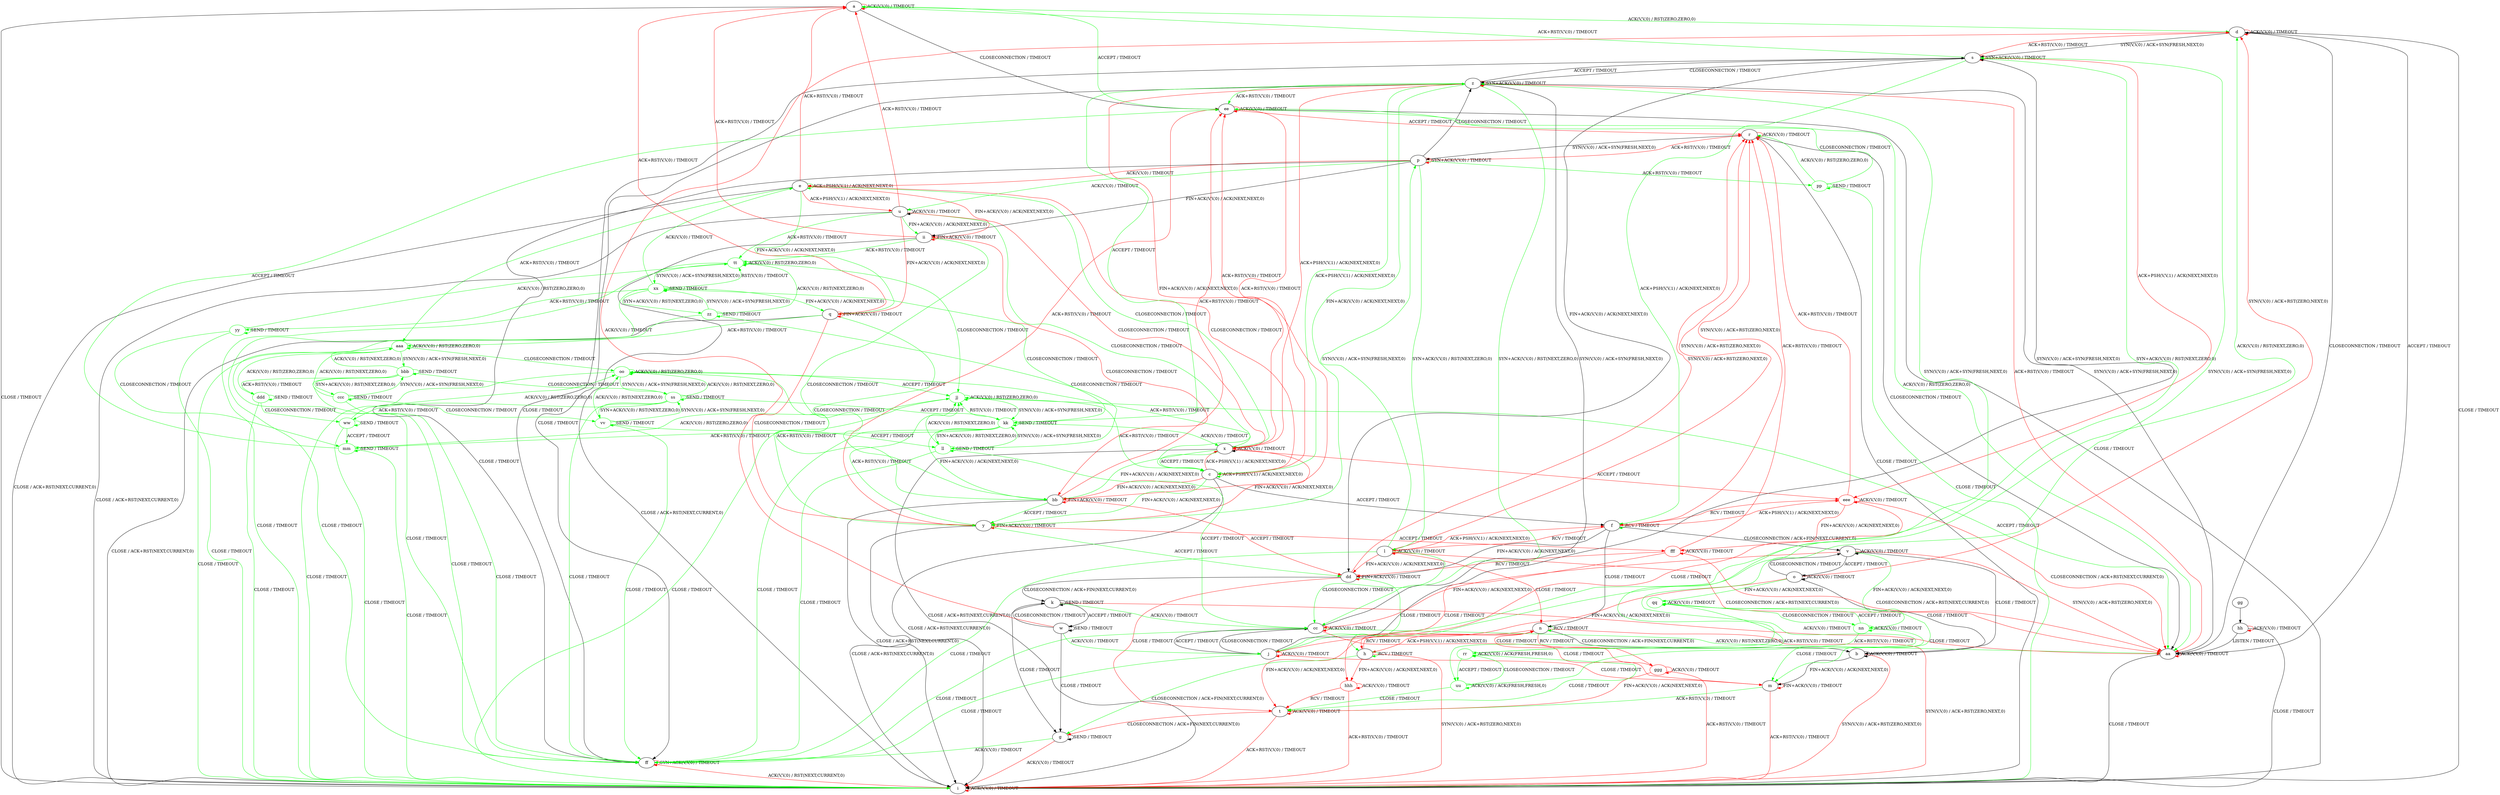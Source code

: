 digraph "" {
	graph ["Incoming time"=8.411594152450562,
		"Outgoing time"=11.60559606552124,
		Output="{'States': 60, 'Transitions': 945, 'Filename': '../results/tcp/TCP_Windows8_Server-TCP_FreeBSD_Server-msat-1.dot'}",
		Reference="{'States': 39, 'Transitions': 495, 'Filename': '../subjects/tcp/TCP_Windows8_Server.dot'}",
		Solver=msat,
		Updated="{'States': 56, 'Transitions': 716, 'Filename': '../subjects/tcp/TCP_FreeBSD_Server.dot'}",
		"f-measure"=0.4393063583815029,
		precision=0.3715083798882682,
		recall=0.5373737373737374
	];
	a -> a [key=0,
	color=red,
	label="ACK(V,V,0) / TIMEOUT"];
a -> d [key=0,
color=green,
label="ACK(V,V,0) / RST(ZERO,ZERO,0)"];
a -> i [key=0,
label="CLOSE / TIMEOUT"];
a -> ee [key=0,
label="CLOSECONNECTION / TIMEOUT"];
b -> b [key=0,
label="ACK(V,V,0) / TIMEOUT"];
b -> i [key=0,
color=red,
label="SYN(V,V,0) / ACK+RST(ZERO,NEXT,0)"];
b -> m [key=0,
label="FIN+ACK(V,V,0) / ACK(NEXT,NEXT,0)"];
c -> c [key=0,
color=green,
label="ACK+PSH(V,V,1) / ACK(NEXT,NEXT,0)"];
c -> f [key=0,
label="ACCEPT / TIMEOUT"];
c -> i [key=0,
label="CLOSE / ACK+RST(NEXT,CURRENT,0)"];
c -> x [key=0,
color=red,
label="ACK+PSH(V,V,1) / ACK(NEXT,NEXT,0)"];
c -> y [key=0,
color=green,
label="FIN+ACK(V,V,0) / ACK(NEXT,NEXT,0)"];
c -> bb [key=0,
color=red,
label="FIN+ACK(V,V,0) / ACK(NEXT,NEXT,0)"];
c -> ee [key=0,
color=red,
label="ACK+RST(V,V,0) / TIMEOUT"];
jj [color=green];
c -> jj [key=0,
color=green,
label="ACK+RST(V,V,0) / TIMEOUT"];
d -> d [key=0,
color=red,
label="ACK(V,V,0) / TIMEOUT"];
d -> i [key=0,
label="CLOSE / TIMEOUT"];
d -> s [key=0,
label="SYN(V,V,0) / ACK+SYN(FRESH,NEXT,0)"];
d -> aa [key=0,
label="CLOSECONNECTION / TIMEOUT"];
e -> a [key=0,
color=red,
label="ACK+RST(V,V,0) / TIMEOUT"];
e -> c [key=0,
color=red,
label="CLOSECONNECTION / TIMEOUT"];
e -> e [key=0,
color=green,
label="ACK+PSH(V,V,1) / ACK(NEXT,NEXT,0)"];
e -> i [key=0,
label="CLOSE / ACK+RST(NEXT,CURRENT,0)"];
e -> q [key=0,
color=green,
label="FIN+ACK(V,V,0) / ACK(NEXT,NEXT,0)"];
e -> u [key=0,
color=red,
label="ACK+PSH(V,V,1) / ACK(NEXT,NEXT,0)"];
e -> x [key=0,
color=green,
label="CLOSECONNECTION / TIMEOUT"];
e -> ii [key=0,
color=red,
label="FIN+ACK(V,V,0) / ACK(NEXT,NEXT,0)"];
aaa [color=green];
e -> aaa [key=0,
color=green,
label="ACK+RST(V,V,0) / TIMEOUT"];
f -> f [key=0,
color=green,
label="RCV / TIMEOUT"];
f -> l [key=0,
color=red,
label="RCV / TIMEOUT"];
f -> n [key=0,
label="CLOSE / TIMEOUT"];
f -> r [key=0,
color=red,
label="SYN(V,V,0) / ACK+RST(ZERO,NEXT,0)"];
f -> v [key=0,
label="CLOSECONNECTION / ACK+FIN(NEXT,CURRENT,0)"];
f -> dd [key=0,
label="FIN+ACK(V,V,0) / ACK(NEXT,NEXT,0)"];
eee [color=red];
f -> eee [key=0,
color=red,
label="ACK+PSH(V,V,1) / ACK(NEXT,NEXT,0)"];
g -> g [key=0,
label="SEND / TIMEOUT"];
g -> i [key=0,
color=red,
label="ACK(V,V,0) / TIMEOUT"];
g -> ff [key=0,
color=green,
label="ACK(V,V,0) / TIMEOUT"];
h -> g [key=0,
color=green,
label="CLOSECONNECTION / ACK+FIN(NEXT,CURRENT,0)"];
h -> h [key=0,
color=green,
label="RCV / TIMEOUT"];
h -> i [key=0,
color=red,
label="SYN(V,V,0) / ACK+RST(ZERO,NEXT,0)"];
h -> n [key=0,
color=red,
label="RCV / TIMEOUT"];
hhh [color=red];
h -> hhh [key=0,
color=red,
label="FIN+ACK(V,V,0) / ACK(NEXT,NEXT,0)"];
i -> i [key=0,
color=red,
label="ACK(V,V,0) / TIMEOUT"];
j -> d [key=0,
color=green,
label="ACK(V,V,0) / RST(NEXT,ZERO,0)"];
j -> j [key=0,
color=red,
label="ACK(V,V,0) / TIMEOUT"];
j -> m [key=0,
color=red,
label="CLOSE / TIMEOUT"];
j -> s [key=0,
label="SYN(V,V,0) / ACK+SYN(FRESH,NEXT,0)"];
j -> cc [key=0,
label="CLOSECONNECTION / TIMEOUT"];
j -> ff [key=0,
color=green,
label="CLOSE / TIMEOUT"];
k -> g [key=0,
label="CLOSE / TIMEOUT"];
k -> k [key=0,
label="SEND / TIMEOUT"];
k -> w [key=0,
label="ACCEPT / TIMEOUT"];
k -> aa [key=0,
color=red,
label="ACK(V,V,0) / TIMEOUT"];
k -> cc [key=0,
color=green,
label="ACK(V,V,0) / TIMEOUT"];
l -> f [key=0,
color=red,
label="ACK+PSH(V,V,1) / ACK(NEXT,NEXT,0)"];
l -> l [key=0,
color=red,
label="ACK(V,V,0) / TIMEOUT"];
l -> n [key=0,
color=red,
label="CLOSE / TIMEOUT"];
l -> p [key=0,
color=green,
label="SYN(V,V,0) / ACK+SYN(FRESH,NEXT,0)"];
l -> r [key=0,
color=red,
label="SYN(V,V,0) / ACK+RST(ZERO,NEXT,0)"];
l -> aa [key=0,
color=red,
label="CLOSECONNECTION / ACK+RST(NEXT,CURRENT,0)"];
l -> cc [key=0,
color=green,
label="CLOSECONNECTION / TIMEOUT"];
l -> dd [key=0,
color=red,
label="FIN+ACK(V,V,0) / ACK(NEXT,NEXT,0)"];
l -> ff [key=0,
color=green,
label="CLOSE / TIMEOUT"];
m -> i [key=0,
color=red,
label="ACK+RST(V,V,0) / TIMEOUT"];
m -> m [key=0,
color=red,
label="FIN+ACK(V,V,0) / TIMEOUT"];
m -> t [key=0,
color=green,
label="ACK+RST(V,V,0) / TIMEOUT"];
n -> b [key=0,
label="CLOSECONNECTION / ACK+FIN(NEXT,CURRENT,0)"];
n -> h [key=0,
color=red,
label="ACK+PSH(V,V,1) / ACK(NEXT,NEXT,0)"];
n -> i [key=0,
color=red,
label="SYN(V,V,0) / ACK+RST(ZERO,NEXT,0)"];
n -> n [key=0,
color=green,
label="RCV / TIMEOUT"];
n -> t [key=0,
color=red,
label="FIN+ACK(V,V,0) / ACK(NEXT,NEXT,0)"];
ggg [color=red];
n -> ggg [key=0,
color=red,
label="RCV / TIMEOUT"];
o -> b [key=0,
label="CLOSE / TIMEOUT"];
o -> d [key=0,
color=red,
label="SYN(V,V,0) / ACK+RST(ZERO,NEXT,0)"];
o -> j [key=0,
color=red,
label="FIN+ACK(V,V,0) / ACK(NEXT,NEXT,0)"];
o -> o [key=0,
label="ACK(V,V,0) / TIMEOUT"];
o -> v [key=0,
label="CLOSECONNECTION / TIMEOUT"];
qq [color=green];
o -> qq [key=0,
color=green,
label="FIN+ACK(V,V,0) / ACK(NEXT,NEXT,0)"];
p -> e [key=0,
color=red,
label="ACK(V,V,0) / TIMEOUT"];
p -> l [key=0,
color=green,
label="SYN+ACK(V,V,0) / RST(NEXT,ZERO,0)"];
p -> p [key=0,
color=red,
label="SYN+ACK(V,V,0) / TIMEOUT"];
p -> r [key=0,
color=red,
label="ACK+RST(V,V,0) / TIMEOUT"];
p -> u [key=0,
color=green,
label="ACK(V,V,0) / TIMEOUT"];
p -> z [key=0,
label="CLOSECONNECTION / TIMEOUT"];
p -> ff [key=0,
label="CLOSE / TIMEOUT"];
p -> ii [key=0,
label="FIN+ACK(V,V,0) / ACK(NEXT,NEXT,0)"];
pp [color=green];
p -> pp [key=0,
color=green,
label="ACK+RST(V,V,0) / TIMEOUT"];
q -> a [key=0,
color=red,
label="ACK+RST(V,V,0) / TIMEOUT"];
q -> i [key=0,
label="CLOSE / ACK+RST(NEXT,CURRENT,0)"];
q -> q [key=0,
color=red,
label="FIN+ACK(V,V,0) / TIMEOUT"];
q -> y [key=0,
color=red,
label="CLOSECONNECTION / TIMEOUT"];
q -> bb [key=0,
color=green,
label="CLOSECONNECTION / TIMEOUT"];
q -> aaa [key=0,
color=green,
label="ACK+RST(V,V,0) / TIMEOUT"];
r -> i [key=0,
label="CLOSE / TIMEOUT"];
r -> p [key=0,
label="SYN(V,V,0) / ACK+SYN(FRESH,NEXT,0)"];
r -> r [key=0,
color=red,
label="ACK(V,V,0) / TIMEOUT"];
r -> aa [key=0,
label="CLOSECONNECTION / TIMEOUT"];
s -> a [key=0,
color=green,
label="ACK+RST(V,V,0) / TIMEOUT"];
s -> d [key=0,
color=red,
label="ACK+RST(V,V,0) / TIMEOUT"];
s -> f [key=0,
color=green,
label="ACK+PSH(V,V,1) / ACK(NEXT,NEXT,0)"];
s -> j [key=0,
color=green,
label="SYN+ACK(V,V,0) / RST(NEXT,ZERO,0)"];
s -> s [key=0,
color=red,
label="SYN+ACK(V,V,0) / TIMEOUT"];
s -> z [key=0,
label="CLOSECONNECTION / TIMEOUT"];
s -> dd [key=0,
label="FIN+ACK(V,V,0) / ACK(NEXT,NEXT,0)"];
s -> ff [key=0,
label="CLOSE / TIMEOUT"];
s -> eee [key=0,
color=red,
label="ACK+PSH(V,V,1) / ACK(NEXT,NEXT,0)"];
t -> g [key=0,
color=red,
label="CLOSECONNECTION / ACK+FIN(NEXT,CURRENT,0)"];
t -> i [key=0,
color=red,
label="ACK+RST(V,V,0) / TIMEOUT"];
t -> t [key=0,
color=red,
label="ACK(V,V,0) / TIMEOUT"];
u -> a [key=0,
color=red,
label="ACK+RST(V,V,0) / TIMEOUT"];
u -> c [key=0,
color=green,
label="CLOSECONNECTION / TIMEOUT"];
u -> i [key=0,
label="CLOSE / ACK+RST(NEXT,CURRENT,0)"];
u -> q [key=0,
color=red,
label="FIN+ACK(V,V,0) / ACK(NEXT,NEXT,0)"];
u -> u [key=0,
label="ACK(V,V,0) / TIMEOUT"];
u -> x [key=0,
color=red,
label="CLOSECONNECTION / TIMEOUT"];
u -> ii [key=0,
color=green,
label="FIN+ACK(V,V,0) / ACK(NEXT,NEXT,0)"];
tt [color=green];
u -> tt [key=0,
color=green,
label="ACK+RST(V,V,0) / TIMEOUT"];
v -> b [key=0,
label="CLOSE / TIMEOUT"];
v -> o [key=0,
label="ACCEPT / TIMEOUT"];
v -> v [key=0,
label="ACK(V,V,0) / TIMEOUT"];
v -> aa [key=0,
color=red,
label="SYN(V,V,0) / ACK+RST(ZERO,NEXT,0)"];
v -> cc [key=0,
color=red,
label="FIN+ACK(V,V,0) / ACK(NEXT,NEXT,0)"];
nn [color=green];
v -> nn [key=0,
color=green,
label="FIN+ACK(V,V,0) / ACK(NEXT,NEXT,0)"];
w -> d [key=0,
color=red,
label="ACK(V,V,0) / TIMEOUT"];
w -> g [key=0,
label="CLOSE / TIMEOUT"];
w -> j [key=0,
color=green,
label="ACK(V,V,0) / TIMEOUT"];
w -> k [key=0,
label="CLOSECONNECTION / TIMEOUT"];
w -> w [key=0,
label="SEND / TIMEOUT"];
x -> c [key=0,
color=green,
label="ACCEPT / TIMEOUT"];
x -> i [key=0,
label="CLOSE / ACK+RST(NEXT,CURRENT,0)"];
x -> x [key=0,
label="ACK(V,V,0) / TIMEOUT"];
x -> y [key=0,
color=red,
label="FIN+ACK(V,V,0) / ACK(NEXT,NEXT,0)"];
x -> bb [key=0,
color=green,
label="FIN+ACK(V,V,0) / ACK(NEXT,NEXT,0)"];
x -> ee [key=0,
color=red,
label="ACK+RST(V,V,0) / TIMEOUT"];
oo [color=green];
x -> oo [key=0,
color=green,
label="ACK+RST(V,V,0) / TIMEOUT"];
x -> eee [key=0,
color=red,
label="ACCEPT / TIMEOUT"];
y -> i [key=0,
label="CLOSE / ACK+RST(NEXT,CURRENT,0)"];
y -> y [key=0,
color=red,
label="FIN+ACK(V,V,0) / TIMEOUT"];
y -> dd [key=0,
color=green,
label="ACCEPT / TIMEOUT"];
y -> ee [key=0,
color=red,
label="ACK+RST(V,V,0) / TIMEOUT"];
y -> jj [key=0,
color=green,
label="ACK+RST(V,V,0) / TIMEOUT"];
fff [color=red];
y -> fff [key=0,
color=red,
label="ACCEPT / TIMEOUT"];
z -> c [key=0,
color=green,
label="ACK+PSH(V,V,1) / ACK(NEXT,NEXT,0)"];
z -> s [key=0,
label="ACCEPT / TIMEOUT"];
z -> x [key=0,
color=red,
label="ACK+PSH(V,V,1) / ACK(NEXT,NEXT,0)"];
z -> y [key=0,
color=green,
label="FIN+ACK(V,V,0) / ACK(NEXT,NEXT,0)"];
z -> z [key=0,
color=red,
label="SYN+ACK(V,V,0) / TIMEOUT"];
z -> aa [key=0,
color=red,
label="ACK+RST(V,V,0) / TIMEOUT"];
z -> bb [key=0,
color=red,
label="FIN+ACK(V,V,0) / ACK(NEXT,NEXT,0)"];
z -> cc [key=0,
color=green,
label="SYN+ACK(V,V,0) / RST(NEXT,ZERO,0)"];
z -> ee [key=0,
color=green,
label="ACK+RST(V,V,0) / TIMEOUT"];
z -> ff [key=0,
label="CLOSE / TIMEOUT"];
aa -> d [key=0,
label="ACCEPT / TIMEOUT"];
aa -> i [key=0,
label="CLOSE / TIMEOUT"];
aa -> z [key=0,
label="SYN(V,V,0) / ACK+SYN(FRESH,NEXT,0)"];
aa -> aa [key=0,
color=red,
label="ACK(V,V,0) / TIMEOUT"];
bb -> i [key=0,
label="CLOSE / ACK+RST(NEXT,CURRENT,0)"];
bb -> y [key=0,
color=green,
label="ACCEPT / TIMEOUT"];
bb -> bb [key=0,
color=red,
label="FIN+ACK(V,V,0) / TIMEOUT"];
bb -> dd [key=0,
color=red,
label="ACCEPT / TIMEOUT"];
bb -> ee [key=0,
color=red,
label="ACK+RST(V,V,0) / TIMEOUT"];
bb -> oo [key=0,
color=green,
label="ACK+RST(V,V,0) / TIMEOUT"];
cc -> j [key=0,
label="ACCEPT / TIMEOUT"];
cc -> m [key=0,
color=red,
label="CLOSE / TIMEOUT"];
cc -> z [key=0,
label="SYN(V,V,0) / ACK+SYN(FRESH,NEXT,0)"];
cc -> aa [key=0,
color=green,
label="ACK(V,V,0) / RST(NEXT,ZERO,0)"];
cc -> cc [key=0,
color=red,
label="ACK(V,V,0) / TIMEOUT"];
cc -> ff [key=0,
color=green,
label="CLOSE / TIMEOUT"];
dd -> h [key=0,
color=green,
label="CLOSE / TIMEOUT"];
dd -> k [key=0,
label="CLOSECONNECTION / ACK+FIN(NEXT,CURRENT,0)"];
dd -> r [key=0,
color=red,
label="SYN(V,V,0) / ACK+RST(ZERO,NEXT,0)"];
dd -> t [key=0,
color=red,
label="CLOSE / TIMEOUT"];
dd -> dd [key=0,
color=red,
label="FIN+ACK(V,V,0) / TIMEOUT"];
ee -> a [key=0,
color=green,
label="ACCEPT / TIMEOUT"];
ee -> i [key=0,
label="CLOSE / TIMEOUT"];
ee -> r [key=0,
color=red,
label="ACCEPT / TIMEOUT"];
ee -> aa [key=0,
color=green,
label="ACK(V,V,0) / RST(ZERO,ZERO,0)"];
ee -> ee [key=0,
color=red,
label="ACK(V,V,0) / TIMEOUT"];
ff -> i [key=0,
color=red,
label="ACK(V,V,0) / RST(NEXT,CURRENT,0)"];
ff -> ff [key=0,
color=red,
label="SYN+ACK(V,V,0) / TIMEOUT"];
gg -> hh [key=0];
hh -> i [key=0,
label="CLOSE / TIMEOUT"];
hh -> aa [key=0,
label="LISTEN / TIMEOUT"];
hh -> hh [key=0,
color=red,
label="ACK(V,V,0) / TIMEOUT"];
ii -> a [key=0,
color=red,
label="ACK+RST(V,V,0) / TIMEOUT"];
ii -> i [key=0,
label="CLOSE / ACK+RST(NEXT,CURRENT,0)"];
ii -> y [key=0,
color=green,
label="CLOSECONNECTION / TIMEOUT"];
ii -> bb [key=0,
color=red,
label="CLOSECONNECTION / TIMEOUT"];
ii -> ii [key=0,
color=red,
label="FIN+ACK(V,V,0) / TIMEOUT"];
ii -> tt [key=0,
color=green,
label="ACK+RST(V,V,0) / TIMEOUT"];
jj -> i [key=0,
color=green,
label="CLOSE / TIMEOUT"];
jj -> aa [key=0,
color=green,
label="ACCEPT / TIMEOUT"];
jj -> jj [key=0,
color=green,
label="ACK(V,V,0) / RST(ZERO,ZERO,0)"];
kk [color=green];
jj -> kk [key=0,
color=green,
label="SYN(V,V,0) / ACK+SYN(FRESH,NEXT,0)"];
kk -> x [key=0,
color=green,
label="ACK(V,V,0) / TIMEOUT"];
kk -> z [key=0,
color=green,
label="ACCEPT / TIMEOUT"];
kk -> bb [key=0,
color=green,
label="FIN+ACK(V,V,0) / ACK(NEXT,NEXT,0)"];
kk -> ff [key=0,
color=green,
label="CLOSE / TIMEOUT"];
kk -> jj [key=0,
color=green,
label="RST(V,V,0) / TIMEOUT"];
kk -> kk [key=0,
color=green,
label="SEND / TIMEOUT"];
ll [color=green];
kk -> ll [key=0,
color=green,
label="SYN+ACK(V,V,0) / RST(NEXT,ZERO,0)"];
mm [color=green];
kk -> mm [key=0,
color=green,
label="ACK+RST(V,V,0) / TIMEOUT"];
ll -> cc [key=0,
color=green,
label="ACCEPT / TIMEOUT"];
ll -> ff [key=0,
color=green,
label="CLOSE / TIMEOUT"];
ll -> jj [key=0,
color=green,
label="ACK(V,V,0) / RST(NEXT,ZERO,0)"];
ll -> kk [key=0,
color=green,
label="SYN(V,V,0) / ACK+SYN(FRESH,NEXT,0)"];
ll -> ll [key=0,
color=green,
label="SEND / TIMEOUT"];
mm -> i [key=0,
color=green,
label="CLOSE / TIMEOUT"];
mm -> ee [key=0,
color=green,
label="ACCEPT / TIMEOUT"];
mm -> jj [key=0,
color=green,
label="ACK(V,V,0) / RST(ZERO,ZERO,0)"];
mm -> mm [key=0,
color=green,
label="SEND / TIMEOUT"];
nn -> m [key=0,
color=green,
label="CLOSE / TIMEOUT"];
nn -> nn [key=0,
color=green,
label="ACK(V,V,0) / TIMEOUT"];
nn -> qq [key=0,
color=green,
label="ACCEPT / TIMEOUT"];
rr [color=green];
nn -> rr [key=0,
color=green,
label="ACK+RST(V,V,0) / TIMEOUT"];
oo -> i [key=0,
color=green,
label="CLOSE / TIMEOUT"];
oo -> jj [key=0,
color=green,
label="ACCEPT / TIMEOUT"];
oo -> oo [key=0,
color=green,
label="ACK(V,V,0) / RST(ZERO,ZERO,0)"];
ss [color=green];
oo -> ss [key=0,
color=green,
label="SYN(V,V,0) / ACK+SYN(FRESH,NEXT,0)"];
pp -> i [key=0,
color=green,
label="CLOSE / TIMEOUT"];
pp -> r [key=0,
color=green,
label="ACK(V,V,0) / RST(ZERO,ZERO,0)"];
pp -> ee [key=0,
color=green,
label="CLOSECONNECTION / TIMEOUT"];
pp -> pp [key=0,
color=green,
label="SEND / TIMEOUT"];
qq -> m [key=0,
color=green,
label="CLOSE / TIMEOUT"];
qq -> nn [key=0,
color=green,
label="CLOSECONNECTION / TIMEOUT"];
qq -> qq [key=0,
color=green,
label="ACK(V,V,0) / TIMEOUT"];
uu [color=green];
qq -> uu [key=0,
color=green,
label="ACK+RST(V,V,0) / TIMEOUT"];
rr -> t [key=0,
color=green,
label="CLOSE / TIMEOUT"];
rr -> z [key=0,
color=green,
label="SYN(V,V,0) / ACK+SYN(FRESH,NEXT,0)"];
rr -> rr [key=0,
color=green,
label="ACK(V,V,0) / ACK(FRESH,FRESH,0)"];
rr -> uu [key=0,
color=green,
label="ACCEPT / TIMEOUT"];
ss -> ff [key=0,
color=green,
label="CLOSE / TIMEOUT"];
ss -> kk [key=0,
color=green,
label="ACCEPT / TIMEOUT"];
ss -> oo [key=0,
color=green,
label="ACK(V,V,0) / RST(NEXT,ZERO,0)"];
ss -> ss [key=0,
color=green,
label="SEND / TIMEOUT"];
vv [color=green];
ss -> vv [key=0,
color=green,
label="SYN+ACK(V,V,0) / RST(NEXT,ZERO,0)"];
ww [color=green];
ss -> ww [key=0,
color=green,
label="ACK+RST(V,V,0) / TIMEOUT"];
tt -> i [key=0,
color=green,
label="CLOSE / TIMEOUT"];
tt -> jj [key=0,
color=green,
label="CLOSECONNECTION / TIMEOUT"];
tt -> tt [key=0,
color=green,
label="ACK(V,V,0) / RST(ZERO,ZERO,0)"];
xx [color=green];
tt -> xx [key=0,
color=green,
label="SYN(V,V,0) / ACK+SYN(FRESH,NEXT,0)"];
uu -> s [key=0,
color=green,
label="SYN(V,V,0) / ACK+SYN(FRESH,NEXT,0)"];
uu -> t [key=0,
color=green,
label="CLOSE / TIMEOUT"];
uu -> rr [key=0,
color=green,
label="CLOSECONNECTION / TIMEOUT"];
uu -> uu [key=0,
color=green,
label="ACK(V,V,0) / ACK(FRESH,FRESH,0)"];
vv -> ff [key=0,
color=green,
label="CLOSE / TIMEOUT"];
vv -> ll [key=0,
color=green,
label="ACCEPT / TIMEOUT"];
vv -> oo [key=0,
color=green,
label="ACK(V,V,0) / RST(NEXT,ZERO,0)"];
vv -> ss [key=0,
color=green,
label="SYN(V,V,0) / ACK+SYN(FRESH,NEXT,0)"];
vv -> vv [key=0,
color=green,
label="SEND / TIMEOUT"];
ww -> i [key=0,
color=green,
label="CLOSE / TIMEOUT"];
ww -> mm [key=0,
color=green,
label="ACCEPT / TIMEOUT"];
ww -> oo [key=0,
color=green,
label="ACK(V,V,0) / RST(ZERO,ZERO,0)"];
ww -> ww [key=0,
color=green,
label="SEND / TIMEOUT"];
xx -> e [key=0,
color=green,
label="ACK(V,V,0) / TIMEOUT"];
xx -> q [key=0,
color=green,
label="FIN+ACK(V,V,0) / ACK(NEXT,NEXT,0)"];
xx -> ff [key=0,
color=green,
label="CLOSE / TIMEOUT"];
xx -> kk [key=0,
color=green,
label="CLOSECONNECTION / TIMEOUT"];
xx -> tt [key=0,
color=green,
label="RST(V,V,0) / TIMEOUT"];
xx -> xx [key=0,
color=green,
label="SEND / TIMEOUT"];
yy [color=green];
xx -> yy [key=0,
color=green,
label="ACK+RST(V,V,0) / TIMEOUT"];
zz [color=green];
xx -> zz [key=0,
color=green,
label="SYN+ACK(V,V,0) / RST(NEXT,ZERO,0)"];
yy -> i [key=0,
color=green,
label="CLOSE / TIMEOUT"];
yy -> mm [key=0,
color=green,
label="CLOSECONNECTION / TIMEOUT"];
yy -> tt [key=0,
color=green,
label="ACK(V,V,0) / RST(ZERO,ZERO,0)"];
yy -> yy [key=0,
color=green,
label="SEND / TIMEOUT"];
zz -> ff [key=0,
color=green,
label="CLOSE / TIMEOUT"];
zz -> ll [key=0,
color=green,
label="CLOSECONNECTION / TIMEOUT"];
zz -> tt [key=0,
color=green,
label="ACK(V,V,0) / RST(NEXT,ZERO,0)"];
zz -> xx [key=0,
color=green,
label="SYN(V,V,0) / ACK+SYN(FRESH,NEXT,0)"];
zz -> zz [key=0,
color=green,
label="SEND / TIMEOUT"];
aaa -> i [key=0,
color=green,
label="CLOSE / TIMEOUT"];
aaa -> oo [key=0,
color=green,
label="CLOSECONNECTION / TIMEOUT"];
aaa -> aaa [key=0,
color=green,
label="ACK(V,V,0) / RST(ZERO,ZERO,0)"];
bbb [color=green];
aaa -> bbb [key=0,
color=green,
label="SYN(V,V,0) / ACK+SYN(FRESH,NEXT,0)"];
bbb -> ff [key=0,
color=green,
label="CLOSE / TIMEOUT"];
bbb -> ss [key=0,
color=green,
label="CLOSECONNECTION / TIMEOUT"];
bbb -> aaa [key=0,
color=green,
label="ACK(V,V,0) / RST(NEXT,ZERO,0)"];
bbb -> bbb [key=0,
color=green,
label="SEND / TIMEOUT"];
ccc [color=green];
bbb -> ccc [key=0,
color=green,
label="SYN+ACK(V,V,0) / RST(NEXT,ZERO,0)"];
ddd [color=green];
bbb -> ddd [key=0,
color=green,
label="ACK+RST(V,V,0) / TIMEOUT"];
ccc -> ff [key=0,
color=green,
label="CLOSE / TIMEOUT"];
ccc -> vv [key=0,
color=green,
label="CLOSECONNECTION / TIMEOUT"];
ccc -> aaa [key=0,
color=green,
label="ACK(V,V,0) / RST(NEXT,ZERO,0)"];
ccc -> bbb [key=0,
color=green,
label="SYN(V,V,0) / ACK+SYN(FRESH,NEXT,0)"];
ccc -> ccc [key=0,
color=green,
label="SEND / TIMEOUT"];
ddd -> i [key=0,
color=green,
label="CLOSE / TIMEOUT"];
ddd -> ww [key=0,
color=green,
label="CLOSECONNECTION / TIMEOUT"];
ddd -> aaa [key=0,
color=green,
label="ACK(V,V,0) / RST(ZERO,ZERO,0)"];
ddd -> ddd [key=0,
color=green,
label="SEND / TIMEOUT"];
eee -> f [key=0,
color=red,
label="RCV / TIMEOUT"];
eee -> h [key=0,
color=red,
label="CLOSE / TIMEOUT"];
eee -> r [key=0,
color=red,
label="ACK+RST(V,V,0) / TIMEOUT"];
eee -> aa [key=0,
color=red,
label="CLOSECONNECTION / ACK+RST(NEXT,CURRENT,0)"];
eee -> eee [key=0,
color=red,
label="ACK(V,V,0) / TIMEOUT"];
eee -> fff [key=0,
color=red,
label="FIN+ACK(V,V,0) / ACK(NEXT,NEXT,0)"];
fff -> r [key=0,
color=red,
label="ACK+RST(V,V,0) / TIMEOUT"];
fff -> aa [key=0,
color=red,
label="CLOSECONNECTION / ACK+RST(NEXT,CURRENT,0)"];
fff -> dd [key=0,
color=red,
label="RCV / TIMEOUT"];
fff -> fff [key=0,
color=red,
label="ACK(V,V,0) / TIMEOUT"];
fff -> hhh [key=0,
color=red,
label="CLOSE / TIMEOUT"];
ggg -> i [key=0,
color=red,
label="ACK+RST(V,V,0) / TIMEOUT"];
ggg -> n [key=0,
color=red,
label="CLOSE / TIMEOUT"];
ggg -> t [key=0,
color=red,
label="FIN+ACK(V,V,0) / ACK(NEXT,NEXT,0)"];
ggg -> ggg [key=0,
color=red,
label="ACK(V,V,0) / TIMEOUT"];
hhh -> i [key=0,
color=red,
label="ACK+RST(V,V,0) / TIMEOUT"];
hhh -> t [key=0,
color=red,
label="RCV / TIMEOUT"];
hhh -> hhh [key=0,
color=red,
label="ACK(V,V,0) / TIMEOUT"];
}
